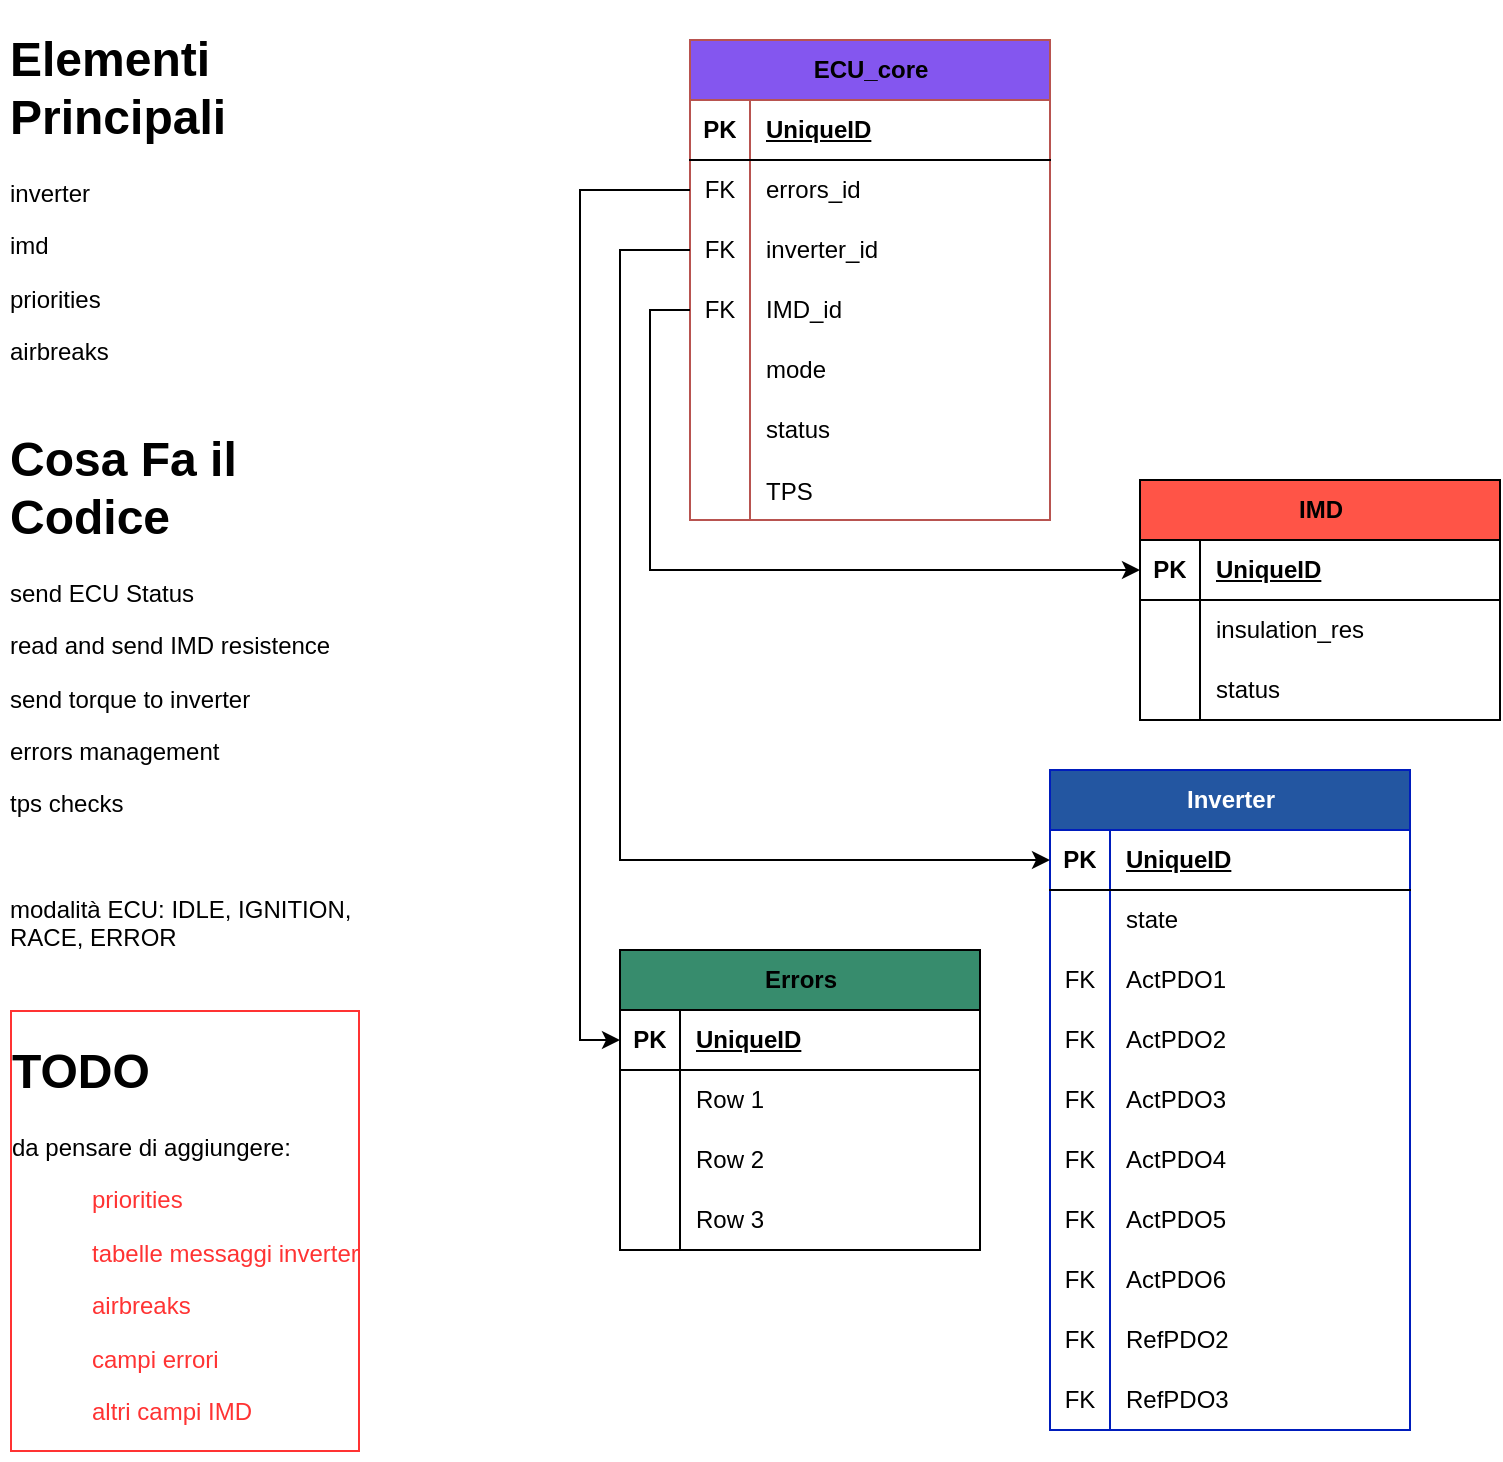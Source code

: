 <mxfile version="22.1.16" type="github">
  <diagram name="Page-1" id="LfpSLBDjDCymRGX5kylx">
    <mxGraphModel dx="1050" dy="1679" grid="1" gridSize="10" guides="1" tooltips="1" connect="1" arrows="1" fold="1" page="1" pageScale="1" pageWidth="850" pageHeight="1100" math="0" shadow="0">
      <root>
        <mxCell id="0" />
        <mxCell id="1" parent="0" />
        <mxCell id="VotGJ8dUcBm4uIzm4TV_-2" value="&lt;h1&gt;Elementi Principali&lt;/h1&gt;&lt;p&gt;inverter&lt;br&gt;&lt;/p&gt;&lt;p&gt;imd&lt;/p&gt;&lt;p&gt;&lt;span style=&quot;background-color: initial;&quot;&gt;priorities&lt;/span&gt;&lt;/p&gt;&lt;div style=&quot;border-color: var(--border-color);&quot;&gt;airbreaks&lt;/div&gt;" style="text;html=1;strokeColor=none;fillColor=none;spacing=5;spacingTop=-20;whiteSpace=wrap;overflow=hidden;rounded=0;" vertex="1" parent="1">
          <mxGeometry width="190" height="200" as="geometry" />
        </mxCell>
        <mxCell id="VotGJ8dUcBm4uIzm4TV_-3" value="&lt;h1&gt;Cosa Fa il Codice&lt;/h1&gt;&lt;p&gt;send ECU Status&amp;nbsp;&lt;/p&gt;&lt;p&gt;read and send IMD resistence&lt;/p&gt;&lt;p&gt;send torque to inverter&lt;/p&gt;&lt;p&gt;errors management&lt;/p&gt;&lt;p&gt;tps checks&lt;/p&gt;&lt;p&gt;&lt;br&gt;&lt;/p&gt;&lt;p&gt;modalità ECU: IDLE, IGNITION, RACE, ERROR&lt;/p&gt;" style="text;html=1;strokeColor=none;fillColor=none;spacing=5;spacingTop=-20;whiteSpace=wrap;overflow=hidden;rounded=0;" vertex="1" parent="1">
          <mxGeometry y="200" width="190" height="280" as="geometry" />
        </mxCell>
        <mxCell id="VotGJ8dUcBm4uIzm4TV_-8" value="ECU_core" style="shape=table;startSize=30;container=1;collapsible=1;childLayout=tableLayout;fixedRows=1;rowLines=0;fontStyle=1;align=center;resizeLast=1;html=1;fillColor=#8456EF;strokeColor=#b85450;swimlaneFillColor=default;" vertex="1" parent="1">
          <mxGeometry x="345" y="10" width="180" height="240" as="geometry" />
        </mxCell>
        <mxCell id="VotGJ8dUcBm4uIzm4TV_-9" value="" style="shape=tableRow;horizontal=0;startSize=0;swimlaneHead=0;swimlaneBody=0;fillColor=none;collapsible=0;dropTarget=0;points=[[0,0.5],[1,0.5]];portConstraint=eastwest;top=0;left=0;right=0;bottom=1;" vertex="1" parent="VotGJ8dUcBm4uIzm4TV_-8">
          <mxGeometry y="30" width="180" height="30" as="geometry" />
        </mxCell>
        <mxCell id="VotGJ8dUcBm4uIzm4TV_-10" value="PK" style="shape=partialRectangle;connectable=0;fillColor=none;top=0;left=0;bottom=0;right=0;fontStyle=1;overflow=hidden;whiteSpace=wrap;html=1;" vertex="1" parent="VotGJ8dUcBm4uIzm4TV_-9">
          <mxGeometry width="30" height="30" as="geometry">
            <mxRectangle width="30" height="30" as="alternateBounds" />
          </mxGeometry>
        </mxCell>
        <mxCell id="VotGJ8dUcBm4uIzm4TV_-11" value="UniqueID" style="shape=partialRectangle;connectable=0;fillColor=none;top=0;left=0;bottom=0;right=0;align=left;spacingLeft=6;fontStyle=5;overflow=hidden;whiteSpace=wrap;html=1;" vertex="1" parent="VotGJ8dUcBm4uIzm4TV_-9">
          <mxGeometry x="30" width="150" height="30" as="geometry">
            <mxRectangle width="150" height="30" as="alternateBounds" />
          </mxGeometry>
        </mxCell>
        <mxCell id="VotGJ8dUcBm4uIzm4TV_-27" value="" style="shape=tableRow;horizontal=0;startSize=0;swimlaneHead=0;swimlaneBody=0;fillColor=none;collapsible=0;dropTarget=0;points=[[0,0.5],[1,0.5]];portConstraint=eastwest;top=0;left=0;right=0;bottom=0;" vertex="1" parent="VotGJ8dUcBm4uIzm4TV_-8">
          <mxGeometry y="60" width="180" height="30" as="geometry" />
        </mxCell>
        <mxCell id="VotGJ8dUcBm4uIzm4TV_-28" value="FK" style="shape=partialRectangle;connectable=0;fillColor=none;top=0;left=0;bottom=0;right=0;fontStyle=0;overflow=hidden;whiteSpace=wrap;html=1;" vertex="1" parent="VotGJ8dUcBm4uIzm4TV_-27">
          <mxGeometry width="30" height="30" as="geometry">
            <mxRectangle width="30" height="30" as="alternateBounds" />
          </mxGeometry>
        </mxCell>
        <mxCell id="VotGJ8dUcBm4uIzm4TV_-29" value="errors_id" style="shape=partialRectangle;connectable=0;fillColor=none;top=0;left=0;bottom=0;right=0;align=left;spacingLeft=6;fontStyle=0;overflow=hidden;whiteSpace=wrap;html=1;" vertex="1" parent="VotGJ8dUcBm4uIzm4TV_-27">
          <mxGeometry x="30" width="150" height="30" as="geometry">
            <mxRectangle width="150" height="30" as="alternateBounds" />
          </mxGeometry>
        </mxCell>
        <mxCell id="VotGJ8dUcBm4uIzm4TV_-86" value="" style="shape=tableRow;horizontal=0;startSize=0;swimlaneHead=0;swimlaneBody=0;fillColor=none;collapsible=0;dropTarget=0;points=[[0,0.5],[1,0.5]];portConstraint=eastwest;top=0;left=0;right=0;bottom=0;" vertex="1" parent="VotGJ8dUcBm4uIzm4TV_-8">
          <mxGeometry y="90" width="180" height="30" as="geometry" />
        </mxCell>
        <mxCell id="VotGJ8dUcBm4uIzm4TV_-87" value="FK" style="shape=partialRectangle;connectable=0;fillColor=none;top=0;left=0;bottom=0;right=0;fontStyle=0;overflow=hidden;whiteSpace=wrap;html=1;" vertex="1" parent="VotGJ8dUcBm4uIzm4TV_-86">
          <mxGeometry width="30" height="30" as="geometry">
            <mxRectangle width="30" height="30" as="alternateBounds" />
          </mxGeometry>
        </mxCell>
        <mxCell id="VotGJ8dUcBm4uIzm4TV_-88" value="inverter_id" style="shape=partialRectangle;connectable=0;fillColor=none;top=0;left=0;bottom=0;right=0;align=left;spacingLeft=6;fontStyle=0;overflow=hidden;whiteSpace=wrap;html=1;" vertex="1" parent="VotGJ8dUcBm4uIzm4TV_-86">
          <mxGeometry x="30" width="150" height="30" as="geometry">
            <mxRectangle width="150" height="30" as="alternateBounds" />
          </mxGeometry>
        </mxCell>
        <mxCell id="VotGJ8dUcBm4uIzm4TV_-110" value="" style="shape=tableRow;horizontal=0;startSize=0;swimlaneHead=0;swimlaneBody=0;fillColor=none;collapsible=0;dropTarget=0;points=[[0,0.5],[1,0.5]];portConstraint=eastwest;top=0;left=0;right=0;bottom=0;" vertex="1" parent="VotGJ8dUcBm4uIzm4TV_-8">
          <mxGeometry y="120" width="180" height="30" as="geometry" />
        </mxCell>
        <mxCell id="VotGJ8dUcBm4uIzm4TV_-111" value="FK" style="shape=partialRectangle;connectable=0;fillColor=none;top=0;left=0;bottom=0;right=0;fontStyle=0;overflow=hidden;whiteSpace=wrap;html=1;" vertex="1" parent="VotGJ8dUcBm4uIzm4TV_-110">
          <mxGeometry width="30" height="30" as="geometry">
            <mxRectangle width="30" height="30" as="alternateBounds" />
          </mxGeometry>
        </mxCell>
        <mxCell id="VotGJ8dUcBm4uIzm4TV_-112" value="IMD_id" style="shape=partialRectangle;connectable=0;fillColor=none;top=0;left=0;bottom=0;right=0;align=left;spacingLeft=6;fontStyle=0;overflow=hidden;whiteSpace=wrap;html=1;" vertex="1" parent="VotGJ8dUcBm4uIzm4TV_-110">
          <mxGeometry x="30" width="150" height="30" as="geometry">
            <mxRectangle width="150" height="30" as="alternateBounds" />
          </mxGeometry>
        </mxCell>
        <mxCell id="VotGJ8dUcBm4uIzm4TV_-12" value="" style="shape=tableRow;horizontal=0;startSize=0;swimlaneHead=0;swimlaneBody=0;fillColor=none;collapsible=0;dropTarget=0;points=[[0,0.5],[1,0.5]];portConstraint=eastwest;top=0;left=0;right=0;bottom=0;" vertex="1" parent="VotGJ8dUcBm4uIzm4TV_-8">
          <mxGeometry y="150" width="180" height="30" as="geometry" />
        </mxCell>
        <mxCell id="VotGJ8dUcBm4uIzm4TV_-13" value="" style="shape=partialRectangle;connectable=0;fillColor=none;top=0;left=0;bottom=0;right=0;editable=1;overflow=hidden;whiteSpace=wrap;html=1;" vertex="1" parent="VotGJ8dUcBm4uIzm4TV_-12">
          <mxGeometry width="30" height="30" as="geometry">
            <mxRectangle width="30" height="30" as="alternateBounds" />
          </mxGeometry>
        </mxCell>
        <mxCell id="VotGJ8dUcBm4uIzm4TV_-14" value="mode" style="shape=partialRectangle;connectable=0;fillColor=none;top=0;left=0;bottom=0;right=0;align=left;spacingLeft=6;overflow=hidden;whiteSpace=wrap;html=1;" vertex="1" parent="VotGJ8dUcBm4uIzm4TV_-12">
          <mxGeometry x="30" width="150" height="30" as="geometry">
            <mxRectangle width="150" height="30" as="alternateBounds" />
          </mxGeometry>
        </mxCell>
        <mxCell id="VotGJ8dUcBm4uIzm4TV_-15" value="" style="shape=tableRow;horizontal=0;startSize=0;swimlaneHead=0;swimlaneBody=0;fillColor=none;collapsible=0;dropTarget=0;points=[[0,0.5],[1,0.5]];portConstraint=eastwest;top=0;left=0;right=0;bottom=0;" vertex="1" parent="VotGJ8dUcBm4uIzm4TV_-8">
          <mxGeometry y="180" width="180" height="30" as="geometry" />
        </mxCell>
        <mxCell id="VotGJ8dUcBm4uIzm4TV_-16" value="" style="shape=partialRectangle;connectable=0;fillColor=none;top=0;left=0;bottom=0;right=0;editable=1;overflow=hidden;whiteSpace=wrap;html=1;" vertex="1" parent="VotGJ8dUcBm4uIzm4TV_-15">
          <mxGeometry width="30" height="30" as="geometry">
            <mxRectangle width="30" height="30" as="alternateBounds" />
          </mxGeometry>
        </mxCell>
        <mxCell id="VotGJ8dUcBm4uIzm4TV_-17" value="status" style="shape=partialRectangle;connectable=0;fillColor=none;top=0;left=0;bottom=0;right=0;align=left;spacingLeft=6;overflow=hidden;whiteSpace=wrap;html=1;" vertex="1" parent="VotGJ8dUcBm4uIzm4TV_-15">
          <mxGeometry x="30" width="150" height="30" as="geometry">
            <mxRectangle width="150" height="30" as="alternateBounds" />
          </mxGeometry>
        </mxCell>
        <mxCell id="VotGJ8dUcBm4uIzm4TV_-94" value="" style="shape=tableRow;horizontal=0;startSize=0;swimlaneHead=0;swimlaneBody=0;fillColor=none;collapsible=0;dropTarget=0;points=[[0,0.5],[1,0.5]];portConstraint=eastwest;top=0;left=0;right=0;bottom=0;" vertex="1" parent="VotGJ8dUcBm4uIzm4TV_-8">
          <mxGeometry y="210" width="180" height="30" as="geometry" />
        </mxCell>
        <mxCell id="VotGJ8dUcBm4uIzm4TV_-95" value="" style="shape=partialRectangle;connectable=0;fillColor=none;top=0;left=0;bottom=0;right=0;editable=1;overflow=hidden;" vertex="1" parent="VotGJ8dUcBm4uIzm4TV_-94">
          <mxGeometry width="30" height="30" as="geometry">
            <mxRectangle width="30" height="30" as="alternateBounds" />
          </mxGeometry>
        </mxCell>
        <mxCell id="VotGJ8dUcBm4uIzm4TV_-96" value="TPS" style="shape=partialRectangle;connectable=0;fillColor=none;top=0;left=0;bottom=0;right=0;align=left;spacingLeft=6;overflow=hidden;" vertex="1" parent="VotGJ8dUcBm4uIzm4TV_-94">
          <mxGeometry x="30" width="150" height="30" as="geometry">
            <mxRectangle width="150" height="30" as="alternateBounds" />
          </mxGeometry>
        </mxCell>
        <mxCell id="VotGJ8dUcBm4uIzm4TV_-30" value="Errors" style="shape=table;startSize=30;container=1;collapsible=1;childLayout=tableLayout;fixedRows=1;rowLines=0;fontStyle=1;align=center;resizeLast=1;html=1;fillColor=#378C6D;swimlaneFillColor=default;gradientColor=none;" vertex="1" parent="1">
          <mxGeometry x="310" y="465" width="180" height="150" as="geometry" />
        </mxCell>
        <mxCell id="VotGJ8dUcBm4uIzm4TV_-31" value="" style="shape=tableRow;horizontal=0;startSize=0;swimlaneHead=0;swimlaneBody=0;fillColor=none;collapsible=0;dropTarget=0;points=[[0,0.5],[1,0.5]];portConstraint=eastwest;top=0;left=0;right=0;bottom=1;" vertex="1" parent="VotGJ8dUcBm4uIzm4TV_-30">
          <mxGeometry y="30" width="180" height="30" as="geometry" />
        </mxCell>
        <mxCell id="VotGJ8dUcBm4uIzm4TV_-32" value="PK" style="shape=partialRectangle;connectable=0;fillColor=none;top=0;left=0;bottom=0;right=0;fontStyle=1;overflow=hidden;whiteSpace=wrap;html=1;" vertex="1" parent="VotGJ8dUcBm4uIzm4TV_-31">
          <mxGeometry width="30" height="30" as="geometry">
            <mxRectangle width="30" height="30" as="alternateBounds" />
          </mxGeometry>
        </mxCell>
        <mxCell id="VotGJ8dUcBm4uIzm4TV_-33" value="UniqueID" style="shape=partialRectangle;connectable=0;fillColor=none;top=0;left=0;bottom=0;right=0;align=left;spacingLeft=6;fontStyle=5;overflow=hidden;whiteSpace=wrap;html=1;" vertex="1" parent="VotGJ8dUcBm4uIzm4TV_-31">
          <mxGeometry x="30" width="150" height="30" as="geometry">
            <mxRectangle width="150" height="30" as="alternateBounds" />
          </mxGeometry>
        </mxCell>
        <mxCell id="VotGJ8dUcBm4uIzm4TV_-34" value="" style="shape=tableRow;horizontal=0;startSize=0;swimlaneHead=0;swimlaneBody=0;fillColor=none;collapsible=0;dropTarget=0;points=[[0,0.5],[1,0.5]];portConstraint=eastwest;top=0;left=0;right=0;bottom=0;" vertex="1" parent="VotGJ8dUcBm4uIzm4TV_-30">
          <mxGeometry y="60" width="180" height="30" as="geometry" />
        </mxCell>
        <mxCell id="VotGJ8dUcBm4uIzm4TV_-35" value="" style="shape=partialRectangle;connectable=0;fillColor=none;top=0;left=0;bottom=0;right=0;editable=1;overflow=hidden;whiteSpace=wrap;html=1;" vertex="1" parent="VotGJ8dUcBm4uIzm4TV_-34">
          <mxGeometry width="30" height="30" as="geometry">
            <mxRectangle width="30" height="30" as="alternateBounds" />
          </mxGeometry>
        </mxCell>
        <mxCell id="VotGJ8dUcBm4uIzm4TV_-36" value="Row 1" style="shape=partialRectangle;connectable=0;fillColor=none;top=0;left=0;bottom=0;right=0;align=left;spacingLeft=6;overflow=hidden;whiteSpace=wrap;html=1;" vertex="1" parent="VotGJ8dUcBm4uIzm4TV_-34">
          <mxGeometry x="30" width="150" height="30" as="geometry">
            <mxRectangle width="150" height="30" as="alternateBounds" />
          </mxGeometry>
        </mxCell>
        <mxCell id="VotGJ8dUcBm4uIzm4TV_-37" value="" style="shape=tableRow;horizontal=0;startSize=0;swimlaneHead=0;swimlaneBody=0;fillColor=none;collapsible=0;dropTarget=0;points=[[0,0.5],[1,0.5]];portConstraint=eastwest;top=0;left=0;right=0;bottom=0;" vertex="1" parent="VotGJ8dUcBm4uIzm4TV_-30">
          <mxGeometry y="90" width="180" height="30" as="geometry" />
        </mxCell>
        <mxCell id="VotGJ8dUcBm4uIzm4TV_-38" value="" style="shape=partialRectangle;connectable=0;fillColor=none;top=0;left=0;bottom=0;right=0;editable=1;overflow=hidden;whiteSpace=wrap;html=1;" vertex="1" parent="VotGJ8dUcBm4uIzm4TV_-37">
          <mxGeometry width="30" height="30" as="geometry">
            <mxRectangle width="30" height="30" as="alternateBounds" />
          </mxGeometry>
        </mxCell>
        <mxCell id="VotGJ8dUcBm4uIzm4TV_-39" value="Row 2" style="shape=partialRectangle;connectable=0;fillColor=none;top=0;left=0;bottom=0;right=0;align=left;spacingLeft=6;overflow=hidden;whiteSpace=wrap;html=1;" vertex="1" parent="VotGJ8dUcBm4uIzm4TV_-37">
          <mxGeometry x="30" width="150" height="30" as="geometry">
            <mxRectangle width="150" height="30" as="alternateBounds" />
          </mxGeometry>
        </mxCell>
        <mxCell id="VotGJ8dUcBm4uIzm4TV_-40" value="" style="shape=tableRow;horizontal=0;startSize=0;swimlaneHead=0;swimlaneBody=0;fillColor=none;collapsible=0;dropTarget=0;points=[[0,0.5],[1,0.5]];portConstraint=eastwest;top=0;left=0;right=0;bottom=0;" vertex="1" parent="VotGJ8dUcBm4uIzm4TV_-30">
          <mxGeometry y="120" width="180" height="30" as="geometry" />
        </mxCell>
        <mxCell id="VotGJ8dUcBm4uIzm4TV_-41" value="" style="shape=partialRectangle;connectable=0;fillColor=none;top=0;left=0;bottom=0;right=0;editable=1;overflow=hidden;whiteSpace=wrap;html=1;" vertex="1" parent="VotGJ8dUcBm4uIzm4TV_-40">
          <mxGeometry width="30" height="30" as="geometry">
            <mxRectangle width="30" height="30" as="alternateBounds" />
          </mxGeometry>
        </mxCell>
        <mxCell id="VotGJ8dUcBm4uIzm4TV_-42" value="Row 3" style="shape=partialRectangle;connectable=0;fillColor=none;top=0;left=0;bottom=0;right=0;align=left;spacingLeft=6;overflow=hidden;whiteSpace=wrap;html=1;" vertex="1" parent="VotGJ8dUcBm4uIzm4TV_-40">
          <mxGeometry x="30" width="150" height="30" as="geometry">
            <mxRectangle width="150" height="30" as="alternateBounds" />
          </mxGeometry>
        </mxCell>
        <mxCell id="VotGJ8dUcBm4uIzm4TV_-43" value="Inverter" style="shape=table;startSize=30;container=1;collapsible=1;childLayout=tableLayout;fixedRows=1;rowLines=0;fontStyle=1;align=center;resizeLast=1;html=1;fillColor=#2356A1;fontColor=#ffffff;strokeColor=#001DBC;swimlaneFillColor=default;" vertex="1" parent="1">
          <mxGeometry x="525" y="375" width="180" height="330" as="geometry" />
        </mxCell>
        <mxCell id="VotGJ8dUcBm4uIzm4TV_-44" value="" style="shape=tableRow;horizontal=0;startSize=0;swimlaneHead=0;swimlaneBody=0;fillColor=none;collapsible=0;dropTarget=0;points=[[0,0.5],[1,0.5]];portConstraint=eastwest;top=0;left=0;right=0;bottom=1;" vertex="1" parent="VotGJ8dUcBm4uIzm4TV_-43">
          <mxGeometry y="30" width="180" height="30" as="geometry" />
        </mxCell>
        <mxCell id="VotGJ8dUcBm4uIzm4TV_-45" value="PK" style="shape=partialRectangle;connectable=0;fillColor=none;top=0;left=0;bottom=0;right=0;fontStyle=1;overflow=hidden;whiteSpace=wrap;html=1;" vertex="1" parent="VotGJ8dUcBm4uIzm4TV_-44">
          <mxGeometry width="30" height="30" as="geometry">
            <mxRectangle width="30" height="30" as="alternateBounds" />
          </mxGeometry>
        </mxCell>
        <mxCell id="VotGJ8dUcBm4uIzm4TV_-46" value="UniqueID" style="shape=partialRectangle;connectable=0;fillColor=none;top=0;left=0;bottom=0;right=0;align=left;spacingLeft=6;fontStyle=5;overflow=hidden;whiteSpace=wrap;html=1;" vertex="1" parent="VotGJ8dUcBm4uIzm4TV_-44">
          <mxGeometry x="30" width="150" height="30" as="geometry">
            <mxRectangle width="150" height="30" as="alternateBounds" />
          </mxGeometry>
        </mxCell>
        <mxCell id="VotGJ8dUcBm4uIzm4TV_-47" value="" style="shape=tableRow;horizontal=0;startSize=0;swimlaneHead=0;swimlaneBody=0;fillColor=none;collapsible=0;dropTarget=0;points=[[0,0.5],[1,0.5]];portConstraint=eastwest;top=0;left=0;right=0;bottom=0;" vertex="1" parent="VotGJ8dUcBm4uIzm4TV_-43">
          <mxGeometry y="60" width="180" height="30" as="geometry" />
        </mxCell>
        <mxCell id="VotGJ8dUcBm4uIzm4TV_-48" value="" style="shape=partialRectangle;connectable=0;fillColor=none;top=0;left=0;bottom=0;right=0;editable=1;overflow=hidden;whiteSpace=wrap;html=1;" vertex="1" parent="VotGJ8dUcBm4uIzm4TV_-47">
          <mxGeometry width="30" height="30" as="geometry">
            <mxRectangle width="30" height="30" as="alternateBounds" />
          </mxGeometry>
        </mxCell>
        <mxCell id="VotGJ8dUcBm4uIzm4TV_-49" value="state" style="shape=partialRectangle;connectable=0;fillColor=none;top=0;left=0;bottom=0;right=0;align=left;spacingLeft=6;overflow=hidden;whiteSpace=wrap;html=1;" vertex="1" parent="VotGJ8dUcBm4uIzm4TV_-47">
          <mxGeometry x="30" width="150" height="30" as="geometry">
            <mxRectangle width="150" height="30" as="alternateBounds" />
          </mxGeometry>
        </mxCell>
        <mxCell id="VotGJ8dUcBm4uIzm4TV_-68" value="" style="shape=tableRow;horizontal=0;startSize=0;swimlaneHead=0;swimlaneBody=0;fillColor=none;collapsible=0;dropTarget=0;points=[[0,0.5],[1,0.5]];portConstraint=eastwest;top=0;left=0;right=0;bottom=0;" vertex="1" parent="VotGJ8dUcBm4uIzm4TV_-43">
          <mxGeometry y="90" width="180" height="30" as="geometry" />
        </mxCell>
        <mxCell id="VotGJ8dUcBm4uIzm4TV_-69" value="FK" style="shape=partialRectangle;connectable=0;fillColor=none;top=0;left=0;bottom=0;right=0;fontStyle=0;overflow=hidden;whiteSpace=wrap;html=1;" vertex="1" parent="VotGJ8dUcBm4uIzm4TV_-68">
          <mxGeometry width="30" height="30" as="geometry">
            <mxRectangle width="30" height="30" as="alternateBounds" />
          </mxGeometry>
        </mxCell>
        <mxCell id="VotGJ8dUcBm4uIzm4TV_-70" value="ActPDO1" style="shape=partialRectangle;connectable=0;fillColor=none;top=0;left=0;bottom=0;right=0;align=left;spacingLeft=6;fontStyle=0;overflow=hidden;whiteSpace=wrap;html=1;" vertex="1" parent="VotGJ8dUcBm4uIzm4TV_-68">
          <mxGeometry x="30" width="150" height="30" as="geometry">
            <mxRectangle width="150" height="30" as="alternateBounds" />
          </mxGeometry>
        </mxCell>
        <mxCell id="VotGJ8dUcBm4uIzm4TV_-71" value="" style="shape=tableRow;horizontal=0;startSize=0;swimlaneHead=0;swimlaneBody=0;fillColor=none;collapsible=0;dropTarget=0;points=[[0,0.5],[1,0.5]];portConstraint=eastwest;top=0;left=0;right=0;bottom=0;" vertex="1" parent="VotGJ8dUcBm4uIzm4TV_-43">
          <mxGeometry y="120" width="180" height="30" as="geometry" />
        </mxCell>
        <mxCell id="VotGJ8dUcBm4uIzm4TV_-72" value="FK" style="shape=partialRectangle;connectable=0;fillColor=none;top=0;left=0;bottom=0;right=0;fontStyle=0;overflow=hidden;whiteSpace=wrap;html=1;" vertex="1" parent="VotGJ8dUcBm4uIzm4TV_-71">
          <mxGeometry width="30" height="30" as="geometry">
            <mxRectangle width="30" height="30" as="alternateBounds" />
          </mxGeometry>
        </mxCell>
        <mxCell id="VotGJ8dUcBm4uIzm4TV_-73" value="ActPDO2" style="shape=partialRectangle;connectable=0;fillColor=none;top=0;left=0;bottom=0;right=0;align=left;spacingLeft=6;fontStyle=0;overflow=hidden;whiteSpace=wrap;html=1;" vertex="1" parent="VotGJ8dUcBm4uIzm4TV_-71">
          <mxGeometry x="30" width="150" height="30" as="geometry">
            <mxRectangle width="150" height="30" as="alternateBounds" />
          </mxGeometry>
        </mxCell>
        <mxCell id="VotGJ8dUcBm4uIzm4TV_-83" value="" style="shape=tableRow;horizontal=0;startSize=0;swimlaneHead=0;swimlaneBody=0;fillColor=none;collapsible=0;dropTarget=0;points=[[0,0.5],[1,0.5]];portConstraint=eastwest;top=0;left=0;right=0;bottom=0;" vertex="1" parent="VotGJ8dUcBm4uIzm4TV_-43">
          <mxGeometry y="150" width="180" height="30" as="geometry" />
        </mxCell>
        <mxCell id="VotGJ8dUcBm4uIzm4TV_-84" value="FK" style="shape=partialRectangle;connectable=0;fillColor=none;top=0;left=0;bottom=0;right=0;fontStyle=0;overflow=hidden;whiteSpace=wrap;html=1;" vertex="1" parent="VotGJ8dUcBm4uIzm4TV_-83">
          <mxGeometry width="30" height="30" as="geometry">
            <mxRectangle width="30" height="30" as="alternateBounds" />
          </mxGeometry>
        </mxCell>
        <mxCell id="VotGJ8dUcBm4uIzm4TV_-85" value="ActPDO3" style="shape=partialRectangle;connectable=0;fillColor=none;top=0;left=0;bottom=0;right=0;align=left;spacingLeft=6;fontStyle=0;overflow=hidden;whiteSpace=wrap;html=1;" vertex="1" parent="VotGJ8dUcBm4uIzm4TV_-83">
          <mxGeometry x="30" width="150" height="30" as="geometry">
            <mxRectangle width="150" height="30" as="alternateBounds" />
          </mxGeometry>
        </mxCell>
        <mxCell id="VotGJ8dUcBm4uIzm4TV_-77" value="" style="shape=tableRow;horizontal=0;startSize=0;swimlaneHead=0;swimlaneBody=0;fillColor=none;collapsible=0;dropTarget=0;points=[[0,0.5],[1,0.5]];portConstraint=eastwest;top=0;left=0;right=0;bottom=0;" vertex="1" parent="VotGJ8dUcBm4uIzm4TV_-43">
          <mxGeometry y="180" width="180" height="30" as="geometry" />
        </mxCell>
        <mxCell id="VotGJ8dUcBm4uIzm4TV_-78" value="FK" style="shape=partialRectangle;connectable=0;fillColor=none;top=0;left=0;bottom=0;right=0;fontStyle=0;overflow=hidden;whiteSpace=wrap;html=1;" vertex="1" parent="VotGJ8dUcBm4uIzm4TV_-77">
          <mxGeometry width="30" height="30" as="geometry">
            <mxRectangle width="30" height="30" as="alternateBounds" />
          </mxGeometry>
        </mxCell>
        <mxCell id="VotGJ8dUcBm4uIzm4TV_-79" value="ActPDO4" style="shape=partialRectangle;connectable=0;fillColor=none;top=0;left=0;bottom=0;right=0;align=left;spacingLeft=6;fontStyle=0;overflow=hidden;whiteSpace=wrap;html=1;" vertex="1" parent="VotGJ8dUcBm4uIzm4TV_-77">
          <mxGeometry x="30" width="150" height="30" as="geometry">
            <mxRectangle width="150" height="30" as="alternateBounds" />
          </mxGeometry>
        </mxCell>
        <mxCell id="VotGJ8dUcBm4uIzm4TV_-80" value="" style="shape=tableRow;horizontal=0;startSize=0;swimlaneHead=0;swimlaneBody=0;fillColor=none;collapsible=0;dropTarget=0;points=[[0,0.5],[1,0.5]];portConstraint=eastwest;top=0;left=0;right=0;bottom=0;" vertex="1" parent="VotGJ8dUcBm4uIzm4TV_-43">
          <mxGeometry y="210" width="180" height="30" as="geometry" />
        </mxCell>
        <mxCell id="VotGJ8dUcBm4uIzm4TV_-81" value="FK" style="shape=partialRectangle;connectable=0;fillColor=none;top=0;left=0;bottom=0;right=0;fontStyle=0;overflow=hidden;whiteSpace=wrap;html=1;" vertex="1" parent="VotGJ8dUcBm4uIzm4TV_-80">
          <mxGeometry width="30" height="30" as="geometry">
            <mxRectangle width="30" height="30" as="alternateBounds" />
          </mxGeometry>
        </mxCell>
        <mxCell id="VotGJ8dUcBm4uIzm4TV_-82" value="ActPDO5" style="shape=partialRectangle;connectable=0;fillColor=none;top=0;left=0;bottom=0;right=0;align=left;spacingLeft=6;fontStyle=0;overflow=hidden;whiteSpace=wrap;html=1;" vertex="1" parent="VotGJ8dUcBm4uIzm4TV_-80">
          <mxGeometry x="30" width="150" height="30" as="geometry">
            <mxRectangle width="150" height="30" as="alternateBounds" />
          </mxGeometry>
        </mxCell>
        <mxCell id="VotGJ8dUcBm4uIzm4TV_-65" value="" style="shape=tableRow;horizontal=0;startSize=0;swimlaneHead=0;swimlaneBody=0;fillColor=none;collapsible=0;dropTarget=0;points=[[0,0.5],[1,0.5]];portConstraint=eastwest;top=0;left=0;right=0;bottom=0;" vertex="1" parent="VotGJ8dUcBm4uIzm4TV_-43">
          <mxGeometry y="240" width="180" height="30" as="geometry" />
        </mxCell>
        <mxCell id="VotGJ8dUcBm4uIzm4TV_-66" value="FK" style="shape=partialRectangle;connectable=0;fillColor=none;top=0;left=0;bottom=0;right=0;fontStyle=0;overflow=hidden;whiteSpace=wrap;html=1;" vertex="1" parent="VotGJ8dUcBm4uIzm4TV_-65">
          <mxGeometry width="30" height="30" as="geometry">
            <mxRectangle width="30" height="30" as="alternateBounds" />
          </mxGeometry>
        </mxCell>
        <mxCell id="VotGJ8dUcBm4uIzm4TV_-67" value="ActPDO6" style="shape=partialRectangle;connectable=0;fillColor=none;top=0;left=0;bottom=0;right=0;align=left;spacingLeft=6;fontStyle=0;overflow=hidden;whiteSpace=wrap;html=1;" vertex="1" parent="VotGJ8dUcBm4uIzm4TV_-65">
          <mxGeometry x="30" width="150" height="30" as="geometry">
            <mxRectangle width="150" height="30" as="alternateBounds" />
          </mxGeometry>
        </mxCell>
        <mxCell id="VotGJ8dUcBm4uIzm4TV_-89" value="" style="shape=tableRow;horizontal=0;startSize=0;swimlaneHead=0;swimlaneBody=0;fillColor=none;collapsible=0;dropTarget=0;points=[[0,0.5],[1,0.5]];portConstraint=eastwest;top=0;left=0;right=0;bottom=0;" vertex="1" parent="VotGJ8dUcBm4uIzm4TV_-43">
          <mxGeometry y="270" width="180" height="30" as="geometry" />
        </mxCell>
        <mxCell id="VotGJ8dUcBm4uIzm4TV_-90" value="FK" style="shape=partialRectangle;connectable=0;fillColor=none;top=0;left=0;bottom=0;right=0;fontStyle=0;overflow=hidden;whiteSpace=wrap;html=1;" vertex="1" parent="VotGJ8dUcBm4uIzm4TV_-89">
          <mxGeometry width="30" height="30" as="geometry">
            <mxRectangle width="30" height="30" as="alternateBounds" />
          </mxGeometry>
        </mxCell>
        <mxCell id="VotGJ8dUcBm4uIzm4TV_-91" value="RefPDO2" style="shape=partialRectangle;connectable=0;fillColor=none;top=0;left=0;bottom=0;right=0;align=left;spacingLeft=6;fontStyle=0;overflow=hidden;whiteSpace=wrap;html=1;" vertex="1" parent="VotGJ8dUcBm4uIzm4TV_-89">
          <mxGeometry x="30" width="150" height="30" as="geometry">
            <mxRectangle width="150" height="30" as="alternateBounds" />
          </mxGeometry>
        </mxCell>
        <mxCell id="VotGJ8dUcBm4uIzm4TV_-62" value="" style="shape=tableRow;horizontal=0;startSize=0;swimlaneHead=0;swimlaneBody=0;fillColor=none;collapsible=0;dropTarget=0;points=[[0,0.5],[1,0.5]];portConstraint=eastwest;top=0;left=0;right=0;bottom=0;" vertex="1" parent="VotGJ8dUcBm4uIzm4TV_-43">
          <mxGeometry y="300" width="180" height="30" as="geometry" />
        </mxCell>
        <mxCell id="VotGJ8dUcBm4uIzm4TV_-63" value="FK" style="shape=partialRectangle;connectable=0;fillColor=none;top=0;left=0;bottom=0;right=0;fontStyle=0;overflow=hidden;whiteSpace=wrap;html=1;" vertex="1" parent="VotGJ8dUcBm4uIzm4TV_-62">
          <mxGeometry width="30" height="30" as="geometry">
            <mxRectangle width="30" height="30" as="alternateBounds" />
          </mxGeometry>
        </mxCell>
        <mxCell id="VotGJ8dUcBm4uIzm4TV_-64" value="RefPDO3" style="shape=partialRectangle;connectable=0;fillColor=none;top=0;left=0;bottom=0;right=0;align=left;spacingLeft=6;fontStyle=0;overflow=hidden;whiteSpace=wrap;html=1;" vertex="1" parent="VotGJ8dUcBm4uIzm4TV_-62">
          <mxGeometry x="30" width="150" height="30" as="geometry">
            <mxRectangle width="150" height="30" as="alternateBounds" />
          </mxGeometry>
        </mxCell>
        <mxCell id="VotGJ8dUcBm4uIzm4TV_-92" style="edgeStyle=orthogonalEdgeStyle;rounded=0;orthogonalLoop=1;jettySize=auto;html=1;exitX=0;exitY=0.5;exitDx=0;exitDy=0;entryX=0;entryY=0.5;entryDx=0;entryDy=0;" edge="1" parent="1" source="VotGJ8dUcBm4uIzm4TV_-27" target="VotGJ8dUcBm4uIzm4TV_-31">
          <mxGeometry relative="1" as="geometry" />
        </mxCell>
        <mxCell id="VotGJ8dUcBm4uIzm4TV_-93" style="edgeStyle=orthogonalEdgeStyle;rounded=0;orthogonalLoop=1;jettySize=auto;html=1;exitX=0;exitY=0.5;exitDx=0;exitDy=0;entryX=0;entryY=0.5;entryDx=0;entryDy=0;" edge="1" parent="1" source="VotGJ8dUcBm4uIzm4TV_-86" target="VotGJ8dUcBm4uIzm4TV_-44">
          <mxGeometry relative="1" as="geometry">
            <mxPoint x="510" y="420" as="targetPoint" />
            <Array as="points">
              <mxPoint x="310" y="115" />
              <mxPoint x="310" y="420" />
            </Array>
          </mxGeometry>
        </mxCell>
        <mxCell id="VotGJ8dUcBm4uIzm4TV_-97" value="IMD" style="shape=table;startSize=30;container=1;collapsible=1;childLayout=tableLayout;fixedRows=1;rowLines=0;fontStyle=1;align=center;resizeLast=1;html=1;swimlaneFillColor=default;fillColor=#FF5447;" vertex="1" parent="1">
          <mxGeometry x="570" y="230" width="180" height="120" as="geometry" />
        </mxCell>
        <mxCell id="VotGJ8dUcBm4uIzm4TV_-98" value="" style="shape=tableRow;horizontal=0;startSize=0;swimlaneHead=0;swimlaneBody=0;fillColor=none;collapsible=0;dropTarget=0;points=[[0,0.5],[1,0.5]];portConstraint=eastwest;top=0;left=0;right=0;bottom=1;" vertex="1" parent="VotGJ8dUcBm4uIzm4TV_-97">
          <mxGeometry y="30" width="180" height="30" as="geometry" />
        </mxCell>
        <mxCell id="VotGJ8dUcBm4uIzm4TV_-99" value="PK" style="shape=partialRectangle;connectable=0;fillColor=none;top=0;left=0;bottom=0;right=0;fontStyle=1;overflow=hidden;whiteSpace=wrap;html=1;" vertex="1" parent="VotGJ8dUcBm4uIzm4TV_-98">
          <mxGeometry width="30" height="30" as="geometry">
            <mxRectangle width="30" height="30" as="alternateBounds" />
          </mxGeometry>
        </mxCell>
        <mxCell id="VotGJ8dUcBm4uIzm4TV_-100" value="UniqueID" style="shape=partialRectangle;connectable=0;fillColor=none;top=0;left=0;bottom=0;right=0;align=left;spacingLeft=6;fontStyle=5;overflow=hidden;whiteSpace=wrap;html=1;" vertex="1" parent="VotGJ8dUcBm4uIzm4TV_-98">
          <mxGeometry x="30" width="150" height="30" as="geometry">
            <mxRectangle width="150" height="30" as="alternateBounds" />
          </mxGeometry>
        </mxCell>
        <mxCell id="VotGJ8dUcBm4uIzm4TV_-101" value="" style="shape=tableRow;horizontal=0;startSize=0;swimlaneHead=0;swimlaneBody=0;fillColor=none;collapsible=0;dropTarget=0;points=[[0,0.5],[1,0.5]];portConstraint=eastwest;top=0;left=0;right=0;bottom=0;" vertex="1" parent="VotGJ8dUcBm4uIzm4TV_-97">
          <mxGeometry y="60" width="180" height="30" as="geometry" />
        </mxCell>
        <mxCell id="VotGJ8dUcBm4uIzm4TV_-102" value="" style="shape=partialRectangle;connectable=0;fillColor=none;top=0;left=0;bottom=0;right=0;editable=1;overflow=hidden;whiteSpace=wrap;html=1;" vertex="1" parent="VotGJ8dUcBm4uIzm4TV_-101">
          <mxGeometry width="30" height="30" as="geometry">
            <mxRectangle width="30" height="30" as="alternateBounds" />
          </mxGeometry>
        </mxCell>
        <mxCell id="VotGJ8dUcBm4uIzm4TV_-103" value="insulation_res" style="shape=partialRectangle;connectable=0;fillColor=none;top=0;left=0;bottom=0;right=0;align=left;spacingLeft=6;overflow=hidden;whiteSpace=wrap;html=1;" vertex="1" parent="VotGJ8dUcBm4uIzm4TV_-101">
          <mxGeometry x="30" width="150" height="30" as="geometry">
            <mxRectangle width="150" height="30" as="alternateBounds" />
          </mxGeometry>
        </mxCell>
        <mxCell id="VotGJ8dUcBm4uIzm4TV_-104" value="" style="shape=tableRow;horizontal=0;startSize=0;swimlaneHead=0;swimlaneBody=0;fillColor=none;collapsible=0;dropTarget=0;points=[[0,0.5],[1,0.5]];portConstraint=eastwest;top=0;left=0;right=0;bottom=0;" vertex="1" parent="VotGJ8dUcBm4uIzm4TV_-97">
          <mxGeometry y="90" width="180" height="30" as="geometry" />
        </mxCell>
        <mxCell id="VotGJ8dUcBm4uIzm4TV_-105" value="" style="shape=partialRectangle;connectable=0;fillColor=none;top=0;left=0;bottom=0;right=0;editable=1;overflow=hidden;whiteSpace=wrap;html=1;" vertex="1" parent="VotGJ8dUcBm4uIzm4TV_-104">
          <mxGeometry width="30" height="30" as="geometry">
            <mxRectangle width="30" height="30" as="alternateBounds" />
          </mxGeometry>
        </mxCell>
        <mxCell id="VotGJ8dUcBm4uIzm4TV_-106" value="status" style="shape=partialRectangle;connectable=0;fillColor=none;top=0;left=0;bottom=0;right=0;align=left;spacingLeft=6;overflow=hidden;whiteSpace=wrap;html=1;" vertex="1" parent="VotGJ8dUcBm4uIzm4TV_-104">
          <mxGeometry x="30" width="150" height="30" as="geometry">
            <mxRectangle width="150" height="30" as="alternateBounds" />
          </mxGeometry>
        </mxCell>
        <mxCell id="VotGJ8dUcBm4uIzm4TV_-113" style="edgeStyle=orthogonalEdgeStyle;rounded=0;orthogonalLoop=1;jettySize=auto;html=1;exitX=0;exitY=0.5;exitDx=0;exitDy=0;entryX=0;entryY=0.5;entryDx=0;entryDy=0;" edge="1" parent="1" source="VotGJ8dUcBm4uIzm4TV_-110" target="VotGJ8dUcBm4uIzm4TV_-98">
          <mxGeometry relative="1" as="geometry">
            <Array as="points">
              <mxPoint x="325" y="145" />
              <mxPoint x="325" y="275" />
            </Array>
          </mxGeometry>
        </mxCell>
        <mxCell id="VotGJ8dUcBm4uIzm4TV_-115" value="&lt;h1&gt;&lt;span style=&quot;background-color: initial;&quot;&gt;TODO&lt;/span&gt;&lt;/h1&gt;&lt;span style=&quot;background-color: initial;&quot;&gt;da pensare di aggiungere:&lt;/span&gt;&lt;br&gt;&lt;blockquote style=&quot;margin: 0 0 0 40px; border: none; padding: 0px;&quot;&gt;&lt;p&gt;&lt;span style=&quot;border-color: var(--border-color); color: rgb(255, 51, 51); background-color: initial;&quot;&gt;priorities&lt;/span&gt;&lt;/p&gt;&lt;p&gt;&lt;span style=&quot;border-color: var(--border-color); color: rgb(255, 51, 51); background-color: initial;&quot;&gt;tabelle messaggi inverter&lt;/span&gt;&lt;/p&gt;&lt;p&gt;&lt;span style=&quot;border-color: var(--border-color); color: rgb(255, 51, 51); background-color: initial;&quot;&gt;airbreaks&lt;/span&gt;&lt;/p&gt;&lt;p&gt;&lt;span style=&quot;border-color: var(--border-color); color: rgb(255, 51, 51); background-color: initial;&quot;&gt;campi errori&lt;/span&gt;&lt;/p&gt;&lt;p&gt;&lt;span style=&quot;color: rgb(255, 51, 51);&quot;&gt;altri campi IMD&lt;/span&gt;&lt;/p&gt;&lt;/blockquote&gt;&lt;blockquote style=&quot;border: none; color: rgb(255, 51, 51); margin: 0px 0px 0px 40px; padding: 0px;&quot;&gt;&lt;/blockquote&gt;&lt;blockquote style=&quot;border: none; color: rgb(255, 51, 51); margin: 0px 0px 0px 40px; padding: 0px;&quot;&gt;&lt;/blockquote&gt;&lt;blockquote style=&quot;border: none; color: rgb(255, 51, 51); margin: 0px 0px 0px 40px; padding: 0px;&quot;&gt;&lt;/blockquote&gt;&lt;blockquote style=&quot;border: none; color: rgb(255, 51, 51); margin: 0px 0px 0px 40px; padding: 0px;&quot;&gt;&lt;/blockquote&gt;" style="text;html=1;strokeColor=none;fillColor=none;spacing=5;spacingTop=-20;whiteSpace=wrap;overflow=hidden;rounded=0;labelBorderColor=#FF3333;" vertex="1" parent="1">
          <mxGeometry y="505" width="190" height="215" as="geometry" />
        </mxCell>
      </root>
    </mxGraphModel>
  </diagram>
</mxfile>
